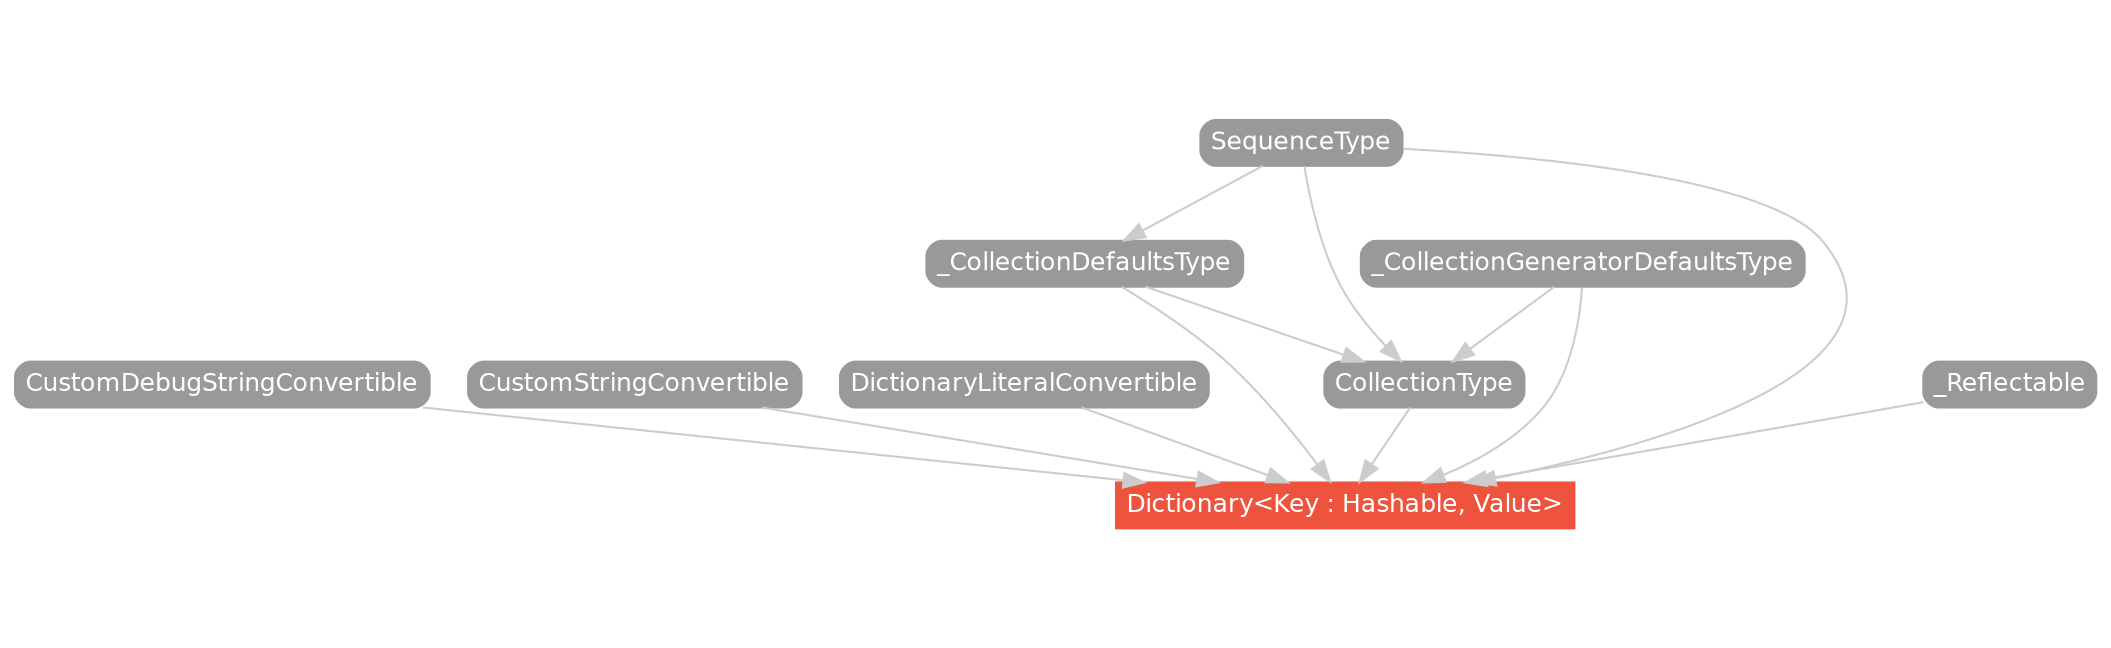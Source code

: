 strict digraph "Dictionary<Key : Hashable, Value> - Type Hierarchy - SwiftDoc.org" {
    pad="0.1,0.8"
    node [shape=box, style="filled,rounded", color="#999999", fillcolor="#999999", fontcolor=white, fontname=Helvetica, fontnames="Helvetica,sansserif", fontsize=12, margin="0.07,0.05", height="0.3"]
    edge [color="#cccccc"]
    "CollectionType" [URL="/protocol/CollectionType/"]
    "CustomDebugStringConvertible" [URL="/protocol/CustomDebugStringConvertible/"]
    "CustomStringConvertible" [URL="/protocol/CustomStringConvertible/"]
    "Dictionary<Key : Hashable, Value>" [URL="/type/Dictionary/", style="filled", fillcolor="#ee543d", color="#ee543d"]
    "DictionaryLiteralConvertible" [URL="/protocol/DictionaryLiteralConvertible/"]
    "SequenceType" [URL="/protocol/SequenceType/"]
    "_CollectionDefaultsType" [URL="/protocol/_CollectionDefaultsType/"]
    "_CollectionGeneratorDefaultsType" [URL="/protocol/_CollectionGeneratorDefaultsType/"]
    "_Reflectable" [URL="/protocol/_Reflectable/"]    "CollectionType" -> "Dictionary<Key : Hashable, Value>"
    "SequenceType" -> "Dictionary<Key : Hashable, Value>"
    "_CollectionDefaultsType" -> "Dictionary<Key : Hashable, Value>"
    "_CollectionGeneratorDefaultsType" -> "Dictionary<Key : Hashable, Value>"
    "DictionaryLiteralConvertible" -> "Dictionary<Key : Hashable, Value>"
    "CustomStringConvertible" -> "Dictionary<Key : Hashable, Value>"
    "CustomDebugStringConvertible" -> "Dictionary<Key : Hashable, Value>"
    "_Reflectable" -> "Dictionary<Key : Hashable, Value>"
    "SequenceType" -> "CollectionType"
    "_CollectionDefaultsType" -> "CollectionType"
    "_CollectionGeneratorDefaultsType" -> "CollectionType"
    "SequenceType" -> "_CollectionDefaultsType"
    "SequenceType" -> "_CollectionDefaultsType"
    subgraph Types {
        rank = max; "Dictionary<Key : Hashable, Value>";
    }
}